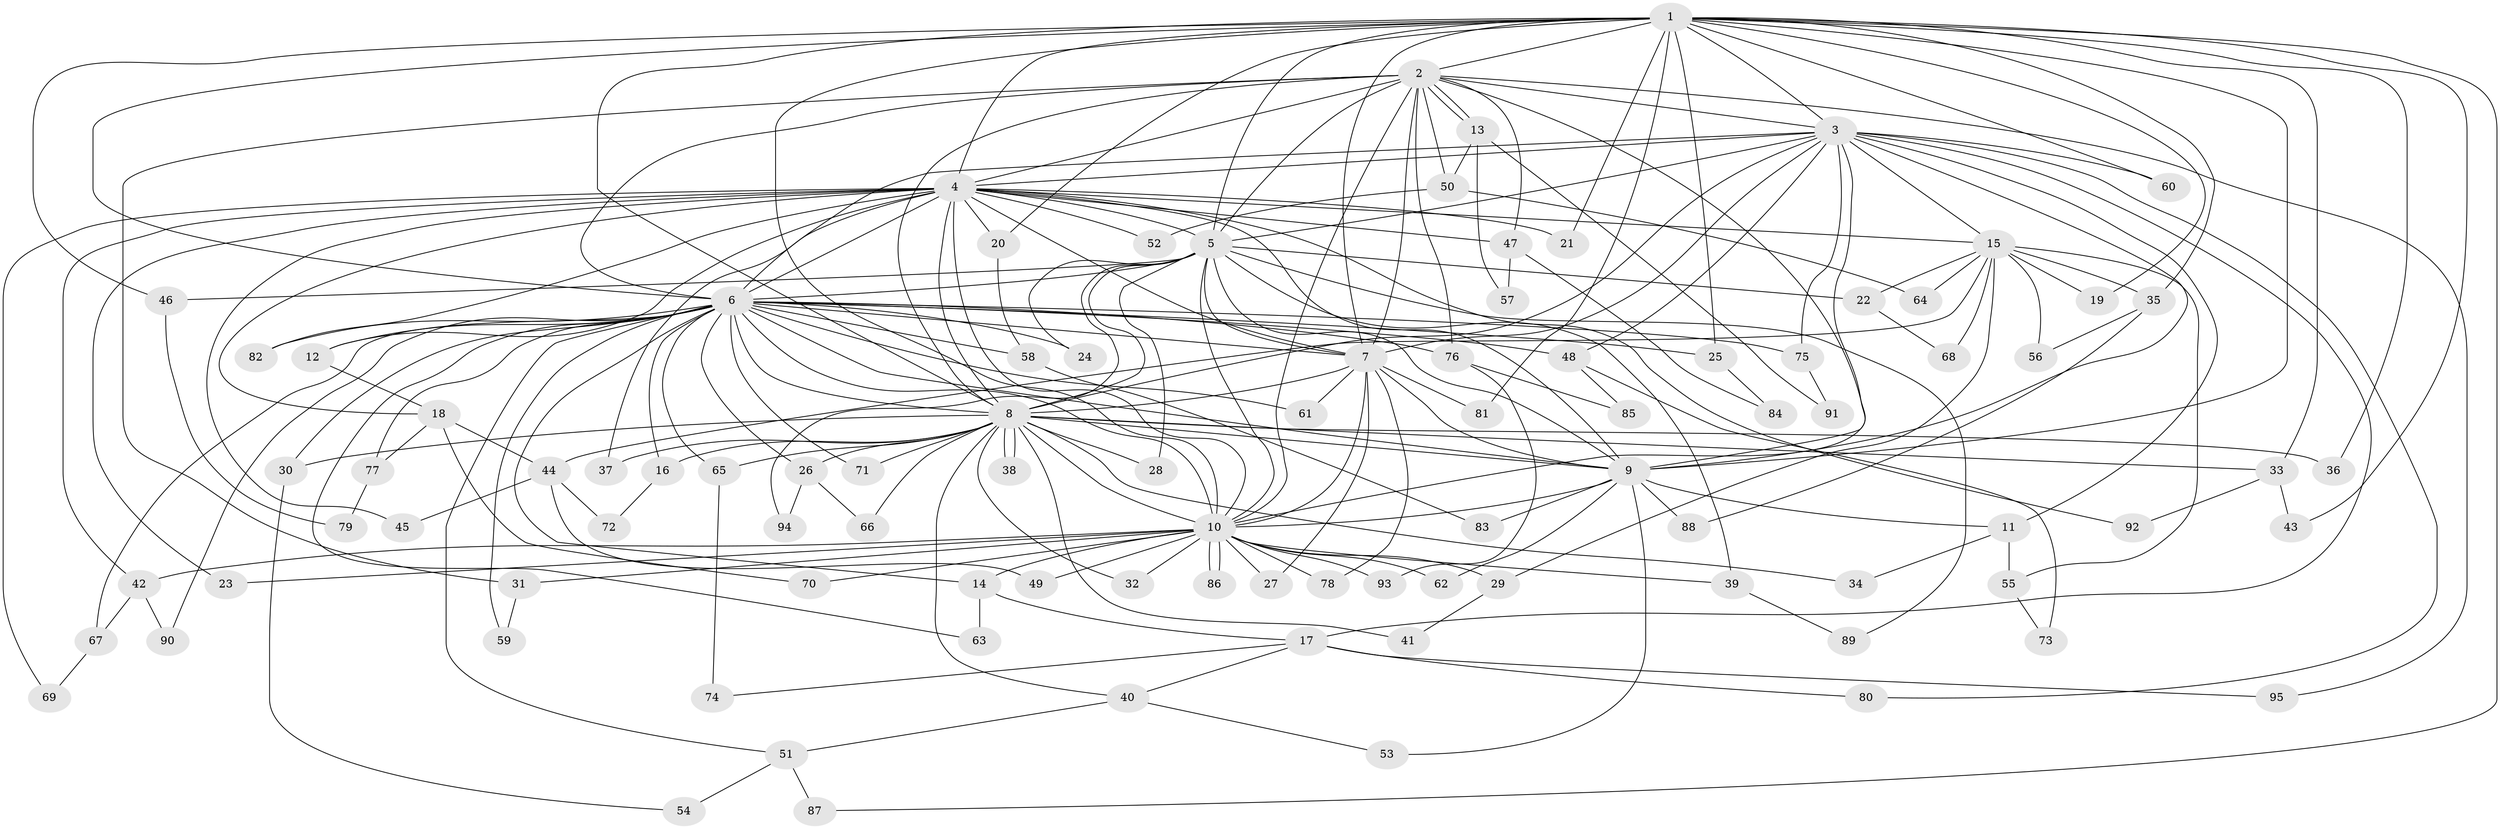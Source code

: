 // coarse degree distribution, {14: 0.014925373134328358, 33: 0.014925373134328358, 17: 0.014925373134328358, 23: 0.014925373134328358, 16: 0.014925373134328358, 7: 0.014925373134328358, 3: 0.14925373134328357, 4: 0.14925373134328357, 11: 0.014925373134328358, 6: 0.029850746268656716, 5: 0.029850746268656716, 2: 0.4925373134328358, 1: 0.04477611940298507}
// Generated by graph-tools (version 1.1) at 2025/49/03/04/25 22:49:56]
// undirected, 95 vertices, 215 edges
graph export_dot {
  node [color=gray90,style=filled];
  1;
  2;
  3;
  4;
  5;
  6;
  7;
  8;
  9;
  10;
  11;
  12;
  13;
  14;
  15;
  16;
  17;
  18;
  19;
  20;
  21;
  22;
  23;
  24;
  25;
  26;
  27;
  28;
  29;
  30;
  31;
  32;
  33;
  34;
  35;
  36;
  37;
  38;
  39;
  40;
  41;
  42;
  43;
  44;
  45;
  46;
  47;
  48;
  49;
  50;
  51;
  52;
  53;
  54;
  55;
  56;
  57;
  58;
  59;
  60;
  61;
  62;
  63;
  64;
  65;
  66;
  67;
  68;
  69;
  70;
  71;
  72;
  73;
  74;
  75;
  76;
  77;
  78;
  79;
  80;
  81;
  82;
  83;
  84;
  85;
  86;
  87;
  88;
  89;
  90;
  91;
  92;
  93;
  94;
  95;
  1 -- 2;
  1 -- 3;
  1 -- 4;
  1 -- 5;
  1 -- 6;
  1 -- 7;
  1 -- 8;
  1 -- 9;
  1 -- 10;
  1 -- 19;
  1 -- 20;
  1 -- 21;
  1 -- 25;
  1 -- 33;
  1 -- 35;
  1 -- 36;
  1 -- 43;
  1 -- 46;
  1 -- 60;
  1 -- 81;
  1 -- 87;
  2 -- 3;
  2 -- 4;
  2 -- 5;
  2 -- 6;
  2 -- 7;
  2 -- 8;
  2 -- 9;
  2 -- 10;
  2 -- 13;
  2 -- 13;
  2 -- 31;
  2 -- 47;
  2 -- 50;
  2 -- 76;
  2 -- 95;
  3 -- 4;
  3 -- 5;
  3 -- 6;
  3 -- 7;
  3 -- 8;
  3 -- 9;
  3 -- 10;
  3 -- 11;
  3 -- 15;
  3 -- 17;
  3 -- 48;
  3 -- 60;
  3 -- 75;
  3 -- 80;
  4 -- 5;
  4 -- 6;
  4 -- 7;
  4 -- 8;
  4 -- 9;
  4 -- 10;
  4 -- 12;
  4 -- 15;
  4 -- 18;
  4 -- 20;
  4 -- 21;
  4 -- 23;
  4 -- 37;
  4 -- 42;
  4 -- 45;
  4 -- 47;
  4 -- 52;
  4 -- 69;
  4 -- 82;
  4 -- 92;
  5 -- 6;
  5 -- 7;
  5 -- 8;
  5 -- 9;
  5 -- 10;
  5 -- 22;
  5 -- 24;
  5 -- 28;
  5 -- 39;
  5 -- 46;
  5 -- 89;
  5 -- 94;
  6 -- 7;
  6 -- 8;
  6 -- 9;
  6 -- 10;
  6 -- 12;
  6 -- 14;
  6 -- 16;
  6 -- 24;
  6 -- 25;
  6 -- 26;
  6 -- 30;
  6 -- 48;
  6 -- 51;
  6 -- 58;
  6 -- 59;
  6 -- 61;
  6 -- 63;
  6 -- 65;
  6 -- 67;
  6 -- 71;
  6 -- 75;
  6 -- 76;
  6 -- 77;
  6 -- 82;
  6 -- 90;
  7 -- 8;
  7 -- 9;
  7 -- 10;
  7 -- 27;
  7 -- 61;
  7 -- 78;
  7 -- 81;
  8 -- 9;
  8 -- 10;
  8 -- 16;
  8 -- 26;
  8 -- 28;
  8 -- 30;
  8 -- 32;
  8 -- 33;
  8 -- 34;
  8 -- 36;
  8 -- 37;
  8 -- 38;
  8 -- 38;
  8 -- 40;
  8 -- 41;
  8 -- 65;
  8 -- 66;
  8 -- 71;
  9 -- 10;
  9 -- 11;
  9 -- 53;
  9 -- 62;
  9 -- 83;
  9 -- 88;
  10 -- 14;
  10 -- 23;
  10 -- 27;
  10 -- 29;
  10 -- 31;
  10 -- 32;
  10 -- 39;
  10 -- 42;
  10 -- 49;
  10 -- 62;
  10 -- 70;
  10 -- 78;
  10 -- 86;
  10 -- 86;
  10 -- 93;
  11 -- 34;
  11 -- 55;
  12 -- 18;
  13 -- 50;
  13 -- 57;
  13 -- 91;
  14 -- 17;
  14 -- 63;
  15 -- 19;
  15 -- 22;
  15 -- 29;
  15 -- 35;
  15 -- 44;
  15 -- 55;
  15 -- 56;
  15 -- 64;
  15 -- 68;
  16 -- 72;
  17 -- 40;
  17 -- 74;
  17 -- 80;
  17 -- 95;
  18 -- 44;
  18 -- 70;
  18 -- 77;
  20 -- 58;
  22 -- 68;
  25 -- 84;
  26 -- 66;
  26 -- 94;
  29 -- 41;
  30 -- 54;
  31 -- 59;
  33 -- 43;
  33 -- 92;
  35 -- 56;
  35 -- 88;
  39 -- 89;
  40 -- 51;
  40 -- 53;
  42 -- 67;
  42 -- 90;
  44 -- 45;
  44 -- 49;
  44 -- 72;
  46 -- 79;
  47 -- 57;
  47 -- 84;
  48 -- 73;
  48 -- 85;
  50 -- 52;
  50 -- 64;
  51 -- 54;
  51 -- 87;
  55 -- 73;
  58 -- 83;
  65 -- 74;
  67 -- 69;
  75 -- 91;
  76 -- 85;
  76 -- 93;
  77 -- 79;
}
